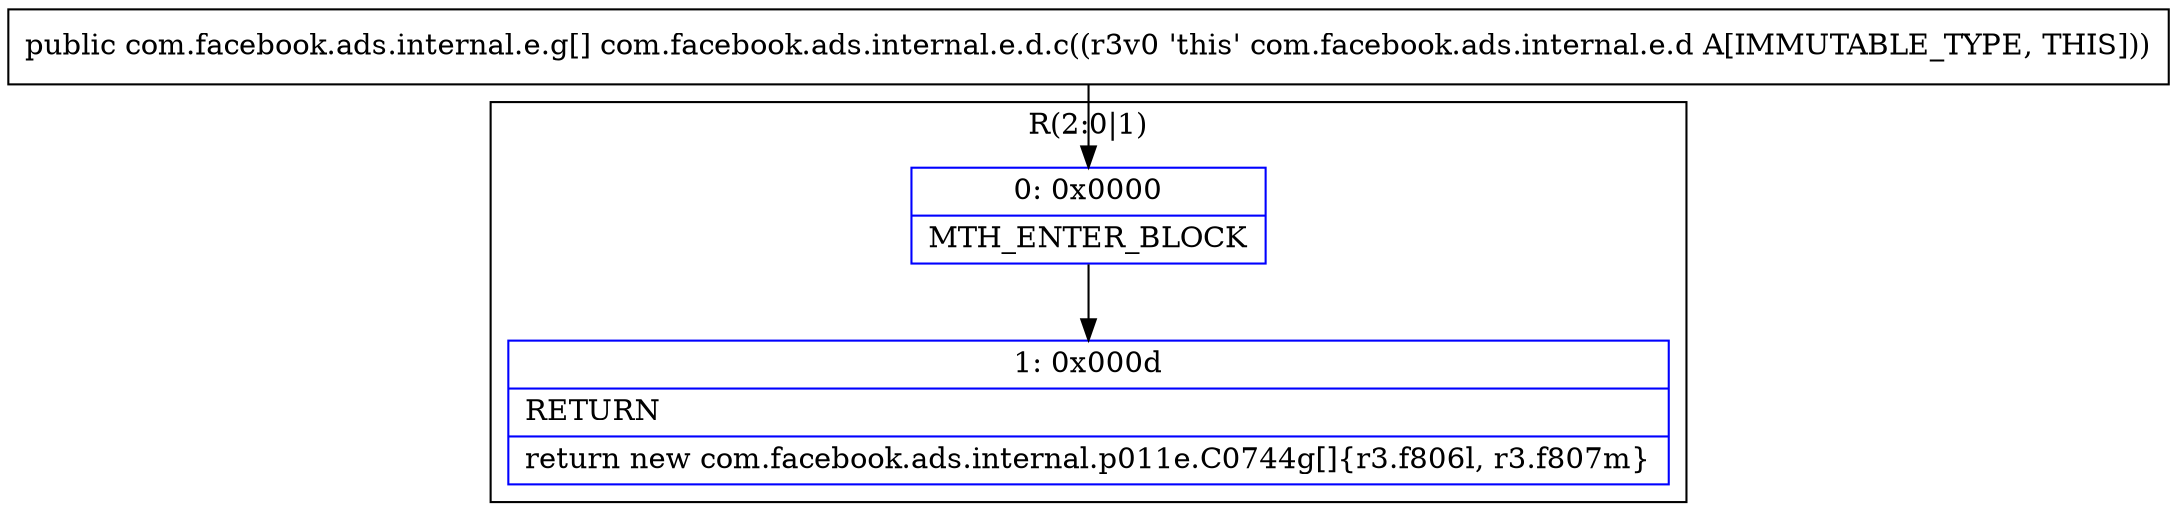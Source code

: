 digraph "CFG forcom.facebook.ads.internal.e.d.c()[Lcom\/facebook\/ads\/internal\/e\/g;" {
subgraph cluster_Region_961490507 {
label = "R(2:0|1)";
node [shape=record,color=blue];
Node_0 [shape=record,label="{0\:\ 0x0000|MTH_ENTER_BLOCK\l}"];
Node_1 [shape=record,label="{1\:\ 0x000d|RETURN\l|return new com.facebook.ads.internal.p011e.C0744g[]\{r3.f806l, r3.f807m\}\l}"];
}
MethodNode[shape=record,label="{public com.facebook.ads.internal.e.g[] com.facebook.ads.internal.e.d.c((r3v0 'this' com.facebook.ads.internal.e.d A[IMMUTABLE_TYPE, THIS])) }"];
MethodNode -> Node_0;
Node_0 -> Node_1;
}

